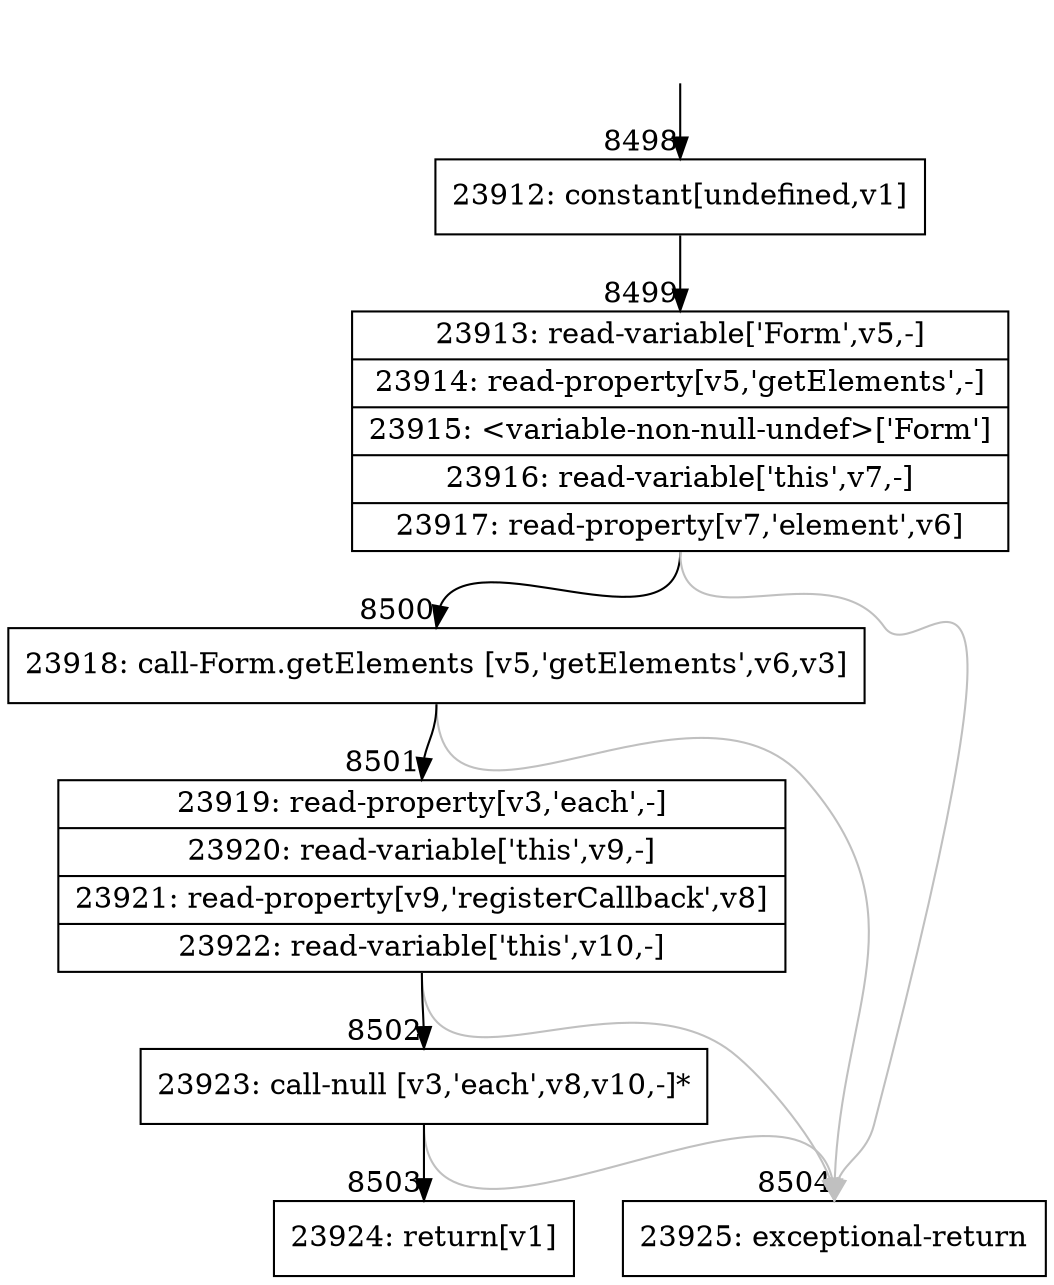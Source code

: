 digraph {
rankdir="TD"
BB_entry633[shape=none,label=""];
BB_entry633 -> BB8498 [tailport=s, headport=n, headlabel="    8498"]
BB8498 [shape=record label="{23912: constant[undefined,v1]}" ] 
BB8498 -> BB8499 [tailport=s, headport=n, headlabel="      8499"]
BB8499 [shape=record label="{23913: read-variable['Form',v5,-]|23914: read-property[v5,'getElements',-]|23915: \<variable-non-null-undef\>['Form']|23916: read-variable['this',v7,-]|23917: read-property[v7,'element',v6]}" ] 
BB8499 -> BB8500 [tailport=s, headport=n, headlabel="      8500"]
BB8499 -> BB8504 [tailport=s, headport=n, color=gray, headlabel="      8504"]
BB8500 [shape=record label="{23918: call-Form.getElements [v5,'getElements',v6,v3]}" ] 
BB8500 -> BB8501 [tailport=s, headport=n, headlabel="      8501"]
BB8500 -> BB8504 [tailport=s, headport=n, color=gray]
BB8501 [shape=record label="{23919: read-property[v3,'each',-]|23920: read-variable['this',v9,-]|23921: read-property[v9,'registerCallback',v8]|23922: read-variable['this',v10,-]}" ] 
BB8501 -> BB8502 [tailport=s, headport=n, headlabel="      8502"]
BB8501 -> BB8504 [tailport=s, headport=n, color=gray]
BB8502 [shape=record label="{23923: call-null [v3,'each',v8,v10,-]*}" ] 
BB8502 -> BB8503 [tailport=s, headport=n, headlabel="      8503"]
BB8502 -> BB8504 [tailport=s, headport=n, color=gray]
BB8503 [shape=record label="{23924: return[v1]}" ] 
BB8504 [shape=record label="{23925: exceptional-return}" ] 
//#$~ 6595
}
